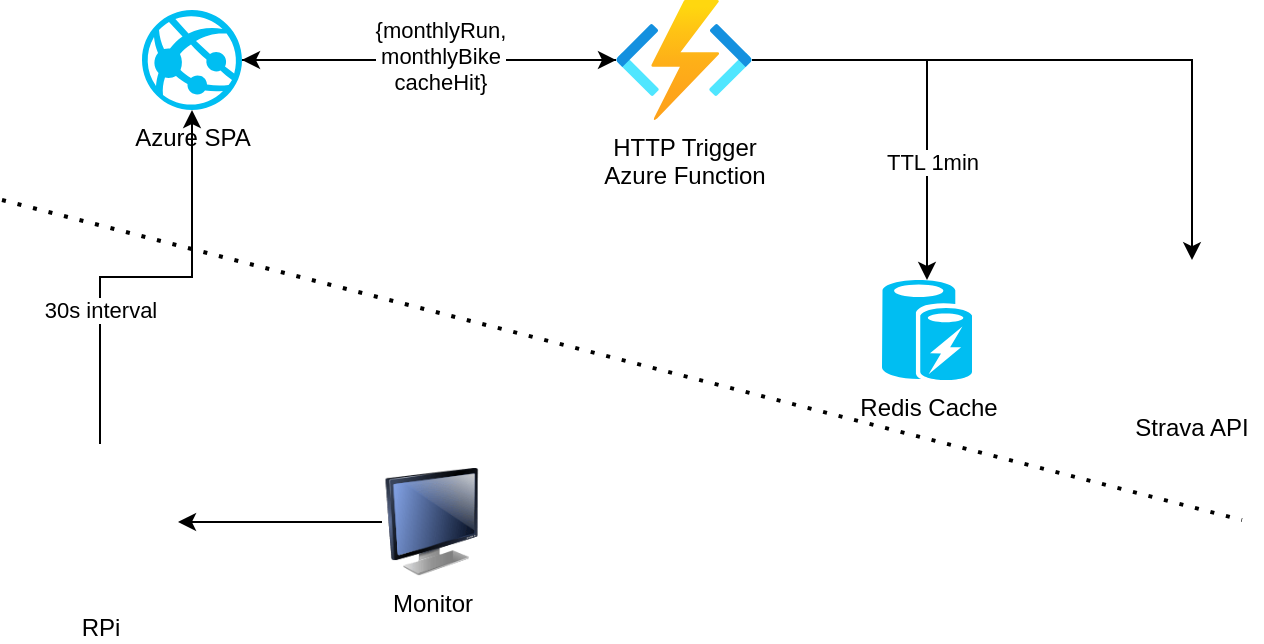 <mxfile version="21.6.2" type="github">
  <diagram name="Page-1" id="YREcRLgi97RU9oibWOEd">
    <mxGraphModel dx="934" dy="575" grid="1" gridSize="10" guides="1" tooltips="1" connect="1" arrows="1" fold="1" page="1" pageScale="1" pageWidth="850" pageHeight="1100" math="0" shadow="0">
      <root>
        <mxCell id="0" />
        <mxCell id="1" parent="0" />
        <mxCell id="YSLj4dM6GfRP_lhbsOXj-2" value="Redis Cache" style="verticalLabelPosition=bottom;html=1;verticalAlign=top;align=center;strokeColor=none;fillColor=#00BEF2;shape=mxgraph.azure.azure_cache;" vertex="1" parent="1">
          <mxGeometry x="490" y="290" width="45" height="50" as="geometry" />
        </mxCell>
        <mxCell id="YSLj4dM6GfRP_lhbsOXj-6" style="edgeStyle=orthogonalEdgeStyle;rounded=0;orthogonalLoop=1;jettySize=auto;html=1;entryX=0.5;entryY=0;entryDx=0;entryDy=0;entryPerimeter=0;" edge="1" parent="1" source="YSLj4dM6GfRP_lhbsOXj-3" target="YSLj4dM6GfRP_lhbsOXj-2">
          <mxGeometry relative="1" as="geometry" />
        </mxCell>
        <mxCell id="YSLj4dM6GfRP_lhbsOXj-13" value="TTL 1min" style="edgeLabel;html=1;align=center;verticalAlign=middle;resizable=0;points=[];" vertex="1" connectable="0" parent="YSLj4dM6GfRP_lhbsOXj-6">
          <mxGeometry x="0.392" y="2" relative="1" as="geometry">
            <mxPoint y="1" as="offset" />
          </mxGeometry>
        </mxCell>
        <mxCell id="YSLj4dM6GfRP_lhbsOXj-7" style="edgeStyle=orthogonalEdgeStyle;rounded=0;orthogonalLoop=1;jettySize=auto;html=1;entryX=0.5;entryY=0;entryDx=0;entryDy=0;" edge="1" parent="1" source="YSLj4dM6GfRP_lhbsOXj-3" target="YSLj4dM6GfRP_lhbsOXj-4">
          <mxGeometry relative="1" as="geometry" />
        </mxCell>
        <mxCell id="YSLj4dM6GfRP_lhbsOXj-10" style="edgeStyle=orthogonalEdgeStyle;rounded=0;orthogonalLoop=1;jettySize=auto;html=1;entryX=1;entryY=0.5;entryDx=0;entryDy=0;entryPerimeter=0;" edge="1" parent="1" source="YSLj4dM6GfRP_lhbsOXj-3" target="YSLj4dM6GfRP_lhbsOXj-5">
          <mxGeometry relative="1" as="geometry" />
        </mxCell>
        <mxCell id="YSLj4dM6GfRP_lhbsOXj-3" value="&lt;div&gt;HTTP Trigger&lt;/div&gt;&lt;div&gt;Azure Function&lt;br&gt;&lt;/div&gt;" style="image;aspect=fixed;html=1;points=[];align=center;fontSize=12;image=img/lib/azure2/compute/Function_Apps.svg;" vertex="1" parent="1">
          <mxGeometry x="357" y="150" width="68" height="60" as="geometry" />
        </mxCell>
        <mxCell id="YSLj4dM6GfRP_lhbsOXj-4" value="Strava API" style="shape=image;verticalLabelPosition=bottom;labelBackgroundColor=default;verticalAlign=top;aspect=fixed;imageAspect=0;image=https://bikewalkwichita.org/wp-content/uploads/2020/03/strava-logo-png-4.png;" vertex="1" parent="1">
          <mxGeometry x="610" y="280.06" width="70" height="69.88" as="geometry" />
        </mxCell>
        <mxCell id="YSLj4dM6GfRP_lhbsOXj-9" style="edgeStyle=orthogonalEdgeStyle;rounded=0;orthogonalLoop=1;jettySize=auto;html=1;" edge="1" parent="1" source="YSLj4dM6GfRP_lhbsOXj-5" target="YSLj4dM6GfRP_lhbsOXj-3">
          <mxGeometry relative="1" as="geometry" />
        </mxCell>
        <mxCell id="YSLj4dM6GfRP_lhbsOXj-12" value="{monthlyRun,&lt;br&gt;&lt;div&gt;monthlyBike&lt;/div&gt;&lt;div&gt;cacheHit}&lt;/div&gt;" style="edgeLabel;html=1;align=center;verticalAlign=middle;resizable=0;points=[];" vertex="1" connectable="0" parent="YSLj4dM6GfRP_lhbsOXj-9">
          <mxGeometry x="0.059" y="2" relative="1" as="geometry">
            <mxPoint as="offset" />
          </mxGeometry>
        </mxCell>
        <mxCell id="YSLj4dM6GfRP_lhbsOXj-5" value="Azure SPA" style="verticalLabelPosition=bottom;html=1;verticalAlign=top;align=center;strokeColor=none;fillColor=#00BEF2;shape=mxgraph.azure.azure_website;pointerEvents=1;" vertex="1" parent="1">
          <mxGeometry x="120" y="155" width="50" height="50" as="geometry" />
        </mxCell>
        <mxCell id="YSLj4dM6GfRP_lhbsOXj-20" style="edgeStyle=orthogonalEdgeStyle;rounded=0;orthogonalLoop=1;jettySize=auto;html=1;entryX=0.5;entryY=1;entryDx=0;entryDy=0;entryPerimeter=0;" edge="1" parent="1" source="YSLj4dM6GfRP_lhbsOXj-14" target="YSLj4dM6GfRP_lhbsOXj-5">
          <mxGeometry relative="1" as="geometry" />
        </mxCell>
        <mxCell id="YSLj4dM6GfRP_lhbsOXj-21" value="30s interval" style="edgeLabel;html=1;align=center;verticalAlign=middle;resizable=0;points=[];" vertex="1" connectable="0" parent="YSLj4dM6GfRP_lhbsOXj-20">
          <mxGeometry x="-0.371" relative="1" as="geometry">
            <mxPoint as="offset" />
          </mxGeometry>
        </mxCell>
        <mxCell id="YSLj4dM6GfRP_lhbsOXj-14" value="RPi" style="shape=image;html=1;verticalAlign=top;verticalLabelPosition=bottom;labelBackgroundColor=#ffffff;imageAspect=0;aspect=fixed;image=https://cdn2.iconfinder.com/data/icons/electronic-13/480/3-electronic-arduino-chipset-icon-2-128.png" vertex="1" parent="1">
          <mxGeometry x="60" y="372" width="78" height="78" as="geometry" />
        </mxCell>
        <mxCell id="YSLj4dM6GfRP_lhbsOXj-18" style="edgeStyle=orthogonalEdgeStyle;rounded=0;orthogonalLoop=1;jettySize=auto;html=1;" edge="1" parent="1" source="YSLj4dM6GfRP_lhbsOXj-15" target="YSLj4dM6GfRP_lhbsOXj-14">
          <mxGeometry relative="1" as="geometry" />
        </mxCell>
        <mxCell id="YSLj4dM6GfRP_lhbsOXj-15" value="Monitor" style="image;html=1;image=img/lib/clip_art/computers/Monitor_128x128.png" vertex="1" parent="1">
          <mxGeometry x="240" y="384" width="50" height="54" as="geometry" />
        </mxCell>
        <mxCell id="YSLj4dM6GfRP_lhbsOXj-16" value="" style="endArrow=none;dashed=1;html=1;dashPattern=1 3;strokeWidth=2;rounded=0;" edge="1" parent="1">
          <mxGeometry width="50" height="50" relative="1" as="geometry">
            <mxPoint x="50" y="250" as="sourcePoint" />
            <mxPoint x="670" y="410" as="targetPoint" />
          </mxGeometry>
        </mxCell>
      </root>
    </mxGraphModel>
  </diagram>
</mxfile>
